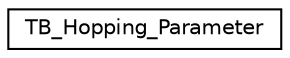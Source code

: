 digraph "Graphical Class Hierarchy"
{
  edge [fontname="Helvetica",fontsize="10",labelfontname="Helvetica",labelfontsize="10"];
  node [fontname="Helvetica",fontsize="10",shape=record];
  rankdir="LR";
  Node1 [label="TB_Hopping_Parameter",height=0.2,width=0.4,color="black", fillcolor="white", style="filled",URL="$classTB__Hopping__Parameter.html"];
}
